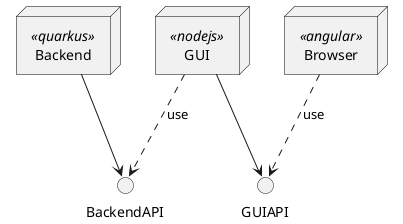@startuml

node Backend <<quarkus>>
node GUI <<nodejs>>
node Browser<<angular>>

Backend --> BackendAPI
GUI ..> BackendAPI : use
GUI --> GUIAPI
Browser ..> GUIAPI : use
skinparam node {
borderColor Black
}

@enduml

